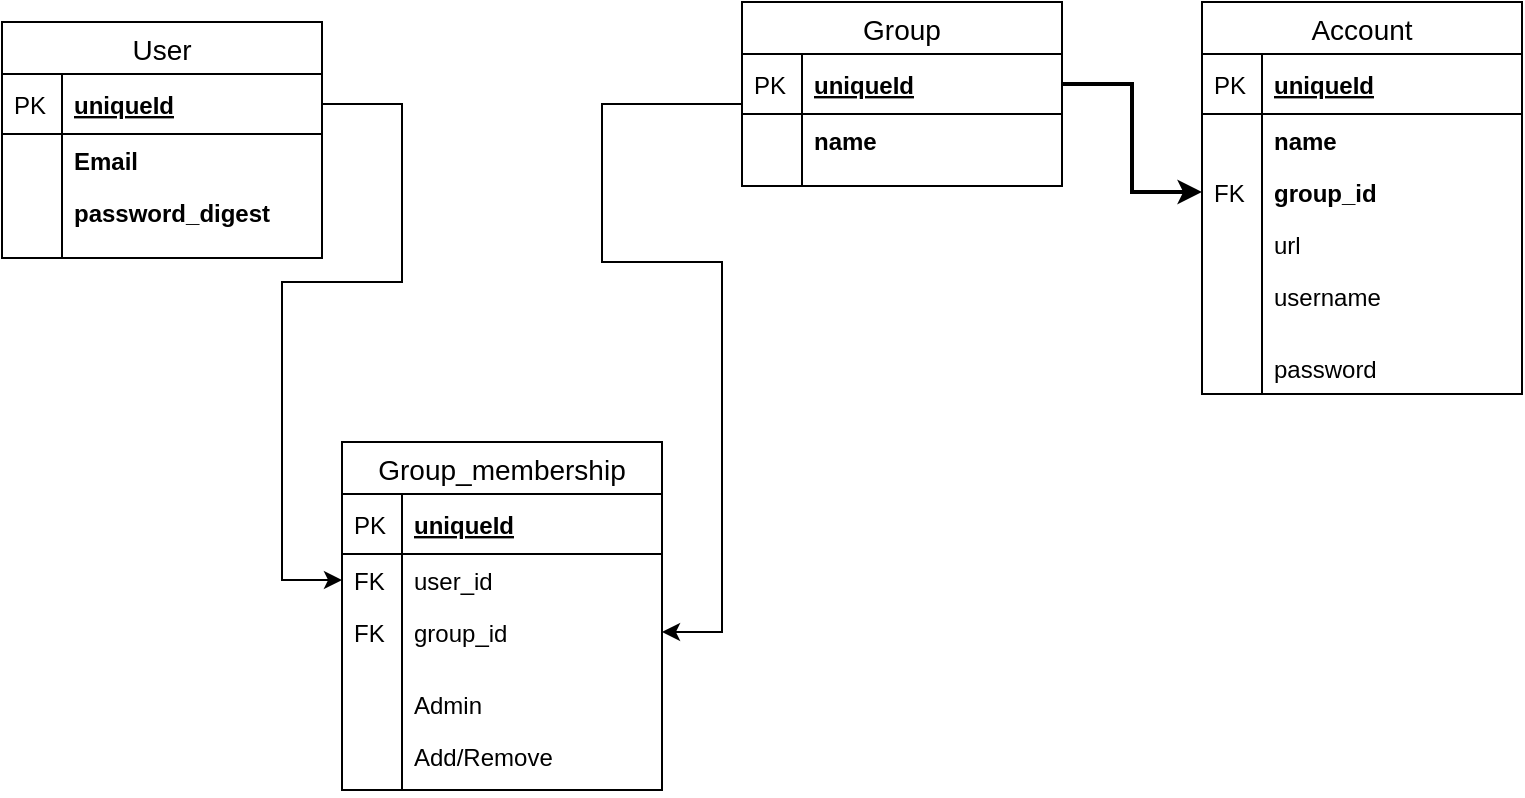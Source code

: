 <mxfile version="13.0.3" type="device"><diagram id="C5RBs43oDa-KdzZeNtuy" name="Page-1"><mxGraphModel dx="1115" dy="795" grid="1" gridSize="10" guides="1" tooltips="1" connect="1" arrows="1" fold="1" page="1" pageScale="1" pageWidth="827" pageHeight="1169" math="0" shadow="0"><root><mxCell id="WIyWlLk6GJQsqaUBKTNV-0"/><mxCell id="WIyWlLk6GJQsqaUBKTNV-1" parent="WIyWlLk6GJQsqaUBKTNV-0"/><mxCell id="D_r6a7sj5GaVaoWDnZSq-82" style="edgeStyle=orthogonalEdgeStyle;rounded=0;orthogonalLoop=1;jettySize=auto;html=1;entryX=0;entryY=0.5;entryDx=0;entryDy=0;strokeWidth=2;" parent="WIyWlLk6GJQsqaUBKTNV-1" source="D_r6a7sj5GaVaoWDnZSq-66" target="D_r6a7sj5GaVaoWDnZSq-76" edge="1"><mxGeometry relative="1" as="geometry"/></mxCell><mxCell id="KAxq7r91oBYhBGat-4sN-17" style="edgeStyle=orthogonalEdgeStyle;rounded=0;orthogonalLoop=1;jettySize=auto;html=1;entryX=0;entryY=0.5;entryDx=0;entryDy=0;" parent="WIyWlLk6GJQsqaUBKTNV-1" source="D_r6a7sj5GaVaoWDnZSq-8" target="KAxq7r91oBYhBGat-4sN-3" edge="1"><mxGeometry relative="1" as="geometry"><Array as="points"><mxPoint x="220" y="81"/><mxPoint x="220" y="170"/><mxPoint x="160" y="170"/><mxPoint x="160" y="319"/></Array></mxGeometry></mxCell><mxCell id="KAxq7r91oBYhBGat-4sN-18" style="edgeStyle=orthogonalEdgeStyle;rounded=0;orthogonalLoop=1;jettySize=auto;html=1;entryX=1;entryY=0.5;entryDx=0;entryDy=0;" parent="WIyWlLk6GJQsqaUBKTNV-1" source="D_r6a7sj5GaVaoWDnZSq-66" target="KAxq7r91oBYhBGat-4sN-5" edge="1"><mxGeometry relative="1" as="geometry"><Array as="points"><mxPoint x="320" y="81"/><mxPoint x="320" y="160"/><mxPoint x="380" y="160"/><mxPoint x="380" y="345"/></Array></mxGeometry></mxCell><mxCell id="KAxq7r91oBYhBGat-4sN-0" value="Group_membership" style="swimlane;fontStyle=0;childLayout=stackLayout;horizontal=1;startSize=26;horizontalStack=0;resizeParent=1;resizeParentMax=0;resizeLast=0;collapsible=1;marginBottom=0;align=center;fontSize=14;" parent="WIyWlLk6GJQsqaUBKTNV-1" vertex="1"><mxGeometry x="190" y="250" width="160" height="174" as="geometry"/></mxCell><mxCell id="KAxq7r91oBYhBGat-4sN-1" value="uniqueId" style="shape=partialRectangle;top=0;left=0;right=0;bottom=1;align=left;verticalAlign=middle;fillColor=none;spacingLeft=34;spacingRight=4;overflow=hidden;rotatable=0;points=[[0,0.5],[1,0.5]];portConstraint=eastwest;dropTarget=0;fontStyle=5;fontSize=12;" parent="KAxq7r91oBYhBGat-4sN-0" vertex="1"><mxGeometry y="26" width="160" height="30" as="geometry"/></mxCell><mxCell id="KAxq7r91oBYhBGat-4sN-2" value="PK" style="shape=partialRectangle;top=0;left=0;bottom=0;fillColor=none;align=left;verticalAlign=middle;spacingLeft=4;spacingRight=4;overflow=hidden;rotatable=0;points=[];portConstraint=eastwest;part=1;fontSize=12;" parent="KAxq7r91oBYhBGat-4sN-1" vertex="1" connectable="0"><mxGeometry width="30" height="30" as="geometry"/></mxCell><mxCell id="KAxq7r91oBYhBGat-4sN-3" value="user_id" style="shape=partialRectangle;top=0;left=0;right=0;bottom=0;align=left;verticalAlign=top;fillColor=none;spacingLeft=34;spacingRight=4;overflow=hidden;rotatable=0;points=[[0,0.5],[1,0.5]];portConstraint=eastwest;dropTarget=0;fontSize=12;" parent="KAxq7r91oBYhBGat-4sN-0" vertex="1"><mxGeometry y="56" width="160" height="26" as="geometry"/></mxCell><mxCell id="KAxq7r91oBYhBGat-4sN-4" value="FK" style="shape=partialRectangle;top=0;left=0;bottom=0;fillColor=none;align=left;verticalAlign=top;spacingLeft=4;spacingRight=4;overflow=hidden;rotatable=0;points=[];portConstraint=eastwest;part=1;fontSize=12;" parent="KAxq7r91oBYhBGat-4sN-3" vertex="1" connectable="0"><mxGeometry width="30" height="26" as="geometry"/></mxCell><mxCell id="KAxq7r91oBYhBGat-4sN-5" value="group_id" style="shape=partialRectangle;top=0;left=0;right=0;bottom=0;align=left;verticalAlign=top;fillColor=none;spacingLeft=34;spacingRight=4;overflow=hidden;rotatable=0;points=[[0,0.5],[1,0.5]];portConstraint=eastwest;dropTarget=0;fontSize=12;" parent="KAxq7r91oBYhBGat-4sN-0" vertex="1"><mxGeometry y="82" width="160" height="26" as="geometry"/></mxCell><mxCell id="KAxq7r91oBYhBGat-4sN-6" value="FK" style="shape=partialRectangle;top=0;left=0;bottom=0;fillColor=none;align=left;verticalAlign=top;spacingLeft=4;spacingRight=4;overflow=hidden;rotatable=0;points=[];portConstraint=eastwest;part=1;fontSize=12;" parent="KAxq7r91oBYhBGat-4sN-5" vertex="1" connectable="0"><mxGeometry width="30" height="26" as="geometry"/></mxCell><mxCell id="KAxq7r91oBYhBGat-4sN-9" value="" style="shape=partialRectangle;top=0;left=0;right=0;bottom=0;align=left;verticalAlign=top;fillColor=none;spacingLeft=34;spacingRight=4;overflow=hidden;rotatable=0;points=[[0,0.5],[1,0.5]];portConstraint=eastwest;dropTarget=0;fontSize=12;" parent="KAxq7r91oBYhBGat-4sN-0" vertex="1"><mxGeometry y="108" width="160" height="10" as="geometry"/></mxCell><mxCell id="KAxq7r91oBYhBGat-4sN-10" value="" style="shape=partialRectangle;top=0;left=0;bottom=0;fillColor=none;align=left;verticalAlign=top;spacingLeft=4;spacingRight=4;overflow=hidden;rotatable=0;points=[];portConstraint=eastwest;part=1;fontSize=12;" parent="KAxq7r91oBYhBGat-4sN-9" vertex="1" connectable="0"><mxGeometry width="30" height="10" as="geometry"/></mxCell><mxCell id="KAxq7r91oBYhBGat-4sN-11" value="Admin" style="shape=partialRectangle;top=0;left=0;right=0;bottom=0;align=left;verticalAlign=top;fillColor=none;spacingLeft=34;spacingRight=4;overflow=hidden;rotatable=0;points=[[0,0.5],[1,0.5]];portConstraint=eastwest;dropTarget=0;fontSize=12;" parent="KAxq7r91oBYhBGat-4sN-0" vertex="1"><mxGeometry y="118" width="160" height="26" as="geometry"/></mxCell><mxCell id="KAxq7r91oBYhBGat-4sN-12" value="" style="shape=partialRectangle;top=0;left=0;bottom=0;fillColor=none;align=left;verticalAlign=top;spacingLeft=4;spacingRight=4;overflow=hidden;rotatable=0;points=[];portConstraint=eastwest;part=1;fontSize=12;" parent="KAxq7r91oBYhBGat-4sN-11" vertex="1" connectable="0"><mxGeometry width="30" height="26" as="geometry"/></mxCell><mxCell id="KAxq7r91oBYhBGat-4sN-13" value="Add/Remove" style="shape=partialRectangle;top=0;left=0;right=0;bottom=0;align=left;verticalAlign=top;fillColor=none;spacingLeft=34;spacingRight=4;overflow=hidden;rotatable=0;points=[[0,0.5],[1,0.5]];portConstraint=eastwest;dropTarget=0;fontSize=12;" parent="KAxq7r91oBYhBGat-4sN-0" vertex="1"><mxGeometry y="144" width="160" height="30" as="geometry"/></mxCell><mxCell id="KAxq7r91oBYhBGat-4sN-14" value="" style="shape=partialRectangle;top=0;left=0;bottom=0;fillColor=none;align=left;verticalAlign=top;spacingLeft=4;spacingRight=4;overflow=hidden;rotatable=0;points=[];portConstraint=eastwest;part=1;fontSize=12;" parent="KAxq7r91oBYhBGat-4sN-13" vertex="1" connectable="0"><mxGeometry width="30" height="30.0" as="geometry"/></mxCell><mxCell id="D_r6a7sj5GaVaoWDnZSq-7" value="User" style="swimlane;fontStyle=0;childLayout=stackLayout;horizontal=1;startSize=26;horizontalStack=0;resizeParent=1;resizeParentMax=0;resizeLast=0;collapsible=1;marginBottom=0;align=center;fontSize=14;" parent="WIyWlLk6GJQsqaUBKTNV-1" vertex="1"><mxGeometry x="20" y="40" width="160" height="118" as="geometry"/></mxCell><mxCell id="D_r6a7sj5GaVaoWDnZSq-8" value="uniqueId" style="shape=partialRectangle;top=0;left=0;right=0;bottom=1;align=left;verticalAlign=middle;fillColor=none;spacingLeft=34;spacingRight=4;overflow=hidden;rotatable=0;points=[[0,0.5],[1,0.5]];portConstraint=eastwest;dropTarget=0;fontStyle=5;fontSize=12;" parent="D_r6a7sj5GaVaoWDnZSq-7" vertex="1"><mxGeometry y="26" width="160" height="30" as="geometry"/></mxCell><mxCell id="D_r6a7sj5GaVaoWDnZSq-9" value="PK" style="shape=partialRectangle;top=0;left=0;bottom=0;fillColor=none;align=left;verticalAlign=middle;spacingLeft=4;spacingRight=4;overflow=hidden;rotatable=0;points=[];portConstraint=eastwest;part=1;fontSize=12;" parent="D_r6a7sj5GaVaoWDnZSq-8" vertex="1" connectable="0"><mxGeometry width="30" height="30" as="geometry"/></mxCell><mxCell id="D_r6a7sj5GaVaoWDnZSq-10" value="Email" style="shape=partialRectangle;top=0;left=0;right=0;bottom=0;align=left;verticalAlign=top;fillColor=none;spacingLeft=34;spacingRight=4;overflow=hidden;rotatable=0;points=[[0,0.5],[1,0.5]];portConstraint=eastwest;dropTarget=0;fontSize=12;fontStyle=1" parent="D_r6a7sj5GaVaoWDnZSq-7" vertex="1"><mxGeometry y="56" width="160" height="26" as="geometry"/></mxCell><mxCell id="D_r6a7sj5GaVaoWDnZSq-11" value="" style="shape=partialRectangle;top=0;left=0;bottom=0;fillColor=none;align=left;verticalAlign=top;spacingLeft=4;spacingRight=4;overflow=hidden;rotatable=0;points=[];portConstraint=eastwest;part=1;fontSize=12;" parent="D_r6a7sj5GaVaoWDnZSq-10" vertex="1" connectable="0"><mxGeometry width="30" height="26" as="geometry"/></mxCell><mxCell id="D_r6a7sj5GaVaoWDnZSq-12" value="password_digest" style="shape=partialRectangle;top=0;left=0;right=0;bottom=0;align=left;verticalAlign=top;fillColor=none;spacingLeft=34;spacingRight=4;overflow=hidden;rotatable=0;points=[[0,0.5],[1,0.5]];portConstraint=eastwest;dropTarget=0;fontSize=12;fontStyle=1" parent="D_r6a7sj5GaVaoWDnZSq-7" vertex="1"><mxGeometry y="82" width="160" height="26" as="geometry"/></mxCell><mxCell id="D_r6a7sj5GaVaoWDnZSq-13" value="" style="shape=partialRectangle;top=0;left=0;bottom=0;fillColor=none;align=left;verticalAlign=top;spacingLeft=4;spacingRight=4;overflow=hidden;rotatable=0;points=[];portConstraint=eastwest;part=1;fontSize=12;" parent="D_r6a7sj5GaVaoWDnZSq-12" vertex="1" connectable="0"><mxGeometry width="30" height="26" as="geometry"/></mxCell><mxCell id="D_r6a7sj5GaVaoWDnZSq-16" value="" style="shape=partialRectangle;top=0;left=0;right=0;bottom=0;align=left;verticalAlign=top;fillColor=none;spacingLeft=34;spacingRight=4;overflow=hidden;rotatable=0;points=[[0,0.5],[1,0.5]];portConstraint=eastwest;dropTarget=0;fontSize=12;" parent="D_r6a7sj5GaVaoWDnZSq-7" vertex="1"><mxGeometry y="108" width="160" height="10" as="geometry"/></mxCell><mxCell id="D_r6a7sj5GaVaoWDnZSq-17" value="" style="shape=partialRectangle;top=0;left=0;bottom=0;fillColor=none;align=left;verticalAlign=top;spacingLeft=4;spacingRight=4;overflow=hidden;rotatable=0;points=[];portConstraint=eastwest;part=1;fontSize=12;" parent="D_r6a7sj5GaVaoWDnZSq-16" vertex="1" connectable="0"><mxGeometry width="30" height="10" as="geometry"/></mxCell><mxCell id="D_r6a7sj5GaVaoWDnZSq-65" value="Group" style="swimlane;fontStyle=0;childLayout=stackLayout;horizontal=1;startSize=26;horizontalStack=0;resizeParent=1;resizeParentMax=0;resizeLast=0;collapsible=1;marginBottom=0;align=center;fontSize=14;" parent="WIyWlLk6GJQsqaUBKTNV-1" vertex="1"><mxGeometry x="390" y="30" width="160" height="92" as="geometry"/></mxCell><mxCell id="D_r6a7sj5GaVaoWDnZSq-66" value="uniqueId" style="shape=partialRectangle;top=0;left=0;right=0;bottom=1;align=left;verticalAlign=middle;fillColor=none;spacingLeft=34;spacingRight=4;overflow=hidden;rotatable=0;points=[[0,0.5],[1,0.5]];portConstraint=eastwest;dropTarget=0;fontStyle=5;fontSize=12;" parent="D_r6a7sj5GaVaoWDnZSq-65" vertex="1"><mxGeometry y="26" width="160" height="30" as="geometry"/></mxCell><mxCell id="D_r6a7sj5GaVaoWDnZSq-67" value="PK" style="shape=partialRectangle;top=0;left=0;bottom=0;fillColor=none;align=left;verticalAlign=middle;spacingLeft=4;spacingRight=4;overflow=hidden;rotatable=0;points=[];portConstraint=eastwest;part=1;fontSize=12;" parent="D_r6a7sj5GaVaoWDnZSq-66" vertex="1" connectable="0"><mxGeometry width="30" height="30" as="geometry"/></mxCell><mxCell id="D_r6a7sj5GaVaoWDnZSq-68" value="name" style="shape=partialRectangle;top=0;left=0;right=0;bottom=0;align=left;verticalAlign=top;fillColor=none;spacingLeft=34;spacingRight=4;overflow=hidden;rotatable=0;points=[[0,0.5],[1,0.5]];portConstraint=eastwest;dropTarget=0;fontSize=12;fontStyle=1" parent="D_r6a7sj5GaVaoWDnZSq-65" vertex="1"><mxGeometry y="56" width="160" height="26" as="geometry"/></mxCell><mxCell id="D_r6a7sj5GaVaoWDnZSq-69" value="" style="shape=partialRectangle;top=0;left=0;bottom=0;fillColor=none;align=left;verticalAlign=top;spacingLeft=4;spacingRight=4;overflow=hidden;rotatable=0;points=[];portConstraint=eastwest;part=1;fontSize=12;" parent="D_r6a7sj5GaVaoWDnZSq-68" vertex="1" connectable="0"><mxGeometry width="30" height="26" as="geometry"/></mxCell><mxCell id="D_r6a7sj5GaVaoWDnZSq-74" value="" style="shape=partialRectangle;top=0;left=0;right=0;bottom=0;align=left;verticalAlign=top;fillColor=none;spacingLeft=34;spacingRight=4;overflow=hidden;rotatable=0;points=[[0,0.5],[1,0.5]];portConstraint=eastwest;dropTarget=0;fontSize=12;" parent="D_r6a7sj5GaVaoWDnZSq-65" vertex="1"><mxGeometry y="82" width="160" height="10" as="geometry"/></mxCell><mxCell id="D_r6a7sj5GaVaoWDnZSq-75" value="" style="shape=partialRectangle;top=0;left=0;bottom=0;fillColor=none;align=left;verticalAlign=top;spacingLeft=4;spacingRight=4;overflow=hidden;rotatable=0;points=[];portConstraint=eastwest;part=1;fontSize=12;" parent="D_r6a7sj5GaVaoWDnZSq-74" vertex="1" connectable="0"><mxGeometry width="30" height="10" as="geometry"/></mxCell><mxCell id="D_r6a7sj5GaVaoWDnZSq-49" value="Account" style="swimlane;fontStyle=0;childLayout=stackLayout;horizontal=1;startSize=26;horizontalStack=0;resizeParent=1;resizeParentMax=0;resizeLast=0;collapsible=1;marginBottom=0;align=center;fontSize=14;" parent="WIyWlLk6GJQsqaUBKTNV-1" vertex="1"><mxGeometry x="620" y="30" width="160" height="196" as="geometry"/></mxCell><mxCell id="D_r6a7sj5GaVaoWDnZSq-50" value="uniqueId" style="shape=partialRectangle;top=0;left=0;right=0;bottom=1;align=left;verticalAlign=middle;fillColor=none;spacingLeft=34;spacingRight=4;overflow=hidden;rotatable=0;points=[[0,0.5],[1,0.5]];portConstraint=eastwest;dropTarget=0;fontStyle=5;fontSize=12;" parent="D_r6a7sj5GaVaoWDnZSq-49" vertex="1"><mxGeometry y="26" width="160" height="30" as="geometry"/></mxCell><mxCell id="D_r6a7sj5GaVaoWDnZSq-51" value="PK" style="shape=partialRectangle;top=0;left=0;bottom=0;fillColor=none;align=left;verticalAlign=middle;spacingLeft=4;spacingRight=4;overflow=hidden;rotatable=0;points=[];portConstraint=eastwest;part=1;fontSize=12;" parent="D_r6a7sj5GaVaoWDnZSq-50" vertex="1" connectable="0"><mxGeometry width="30" height="30" as="geometry"/></mxCell><mxCell id="D_r6a7sj5GaVaoWDnZSq-52" value="name" style="shape=partialRectangle;top=0;left=0;right=0;bottom=0;align=left;verticalAlign=top;fillColor=none;spacingLeft=34;spacingRight=4;overflow=hidden;rotatable=0;points=[[0,0.5],[1,0.5]];portConstraint=eastwest;dropTarget=0;fontSize=12;fontStyle=1" parent="D_r6a7sj5GaVaoWDnZSq-49" vertex="1"><mxGeometry y="56" width="160" height="26" as="geometry"/></mxCell><mxCell id="D_r6a7sj5GaVaoWDnZSq-53" value="" style="shape=partialRectangle;top=0;left=0;bottom=0;fillColor=none;align=left;verticalAlign=top;spacingLeft=4;spacingRight=4;overflow=hidden;rotatable=0;points=[];portConstraint=eastwest;part=1;fontSize=12;" parent="D_r6a7sj5GaVaoWDnZSq-52" vertex="1" connectable="0"><mxGeometry width="30" height="26" as="geometry"/></mxCell><mxCell id="D_r6a7sj5GaVaoWDnZSq-76" value="group_id" style="shape=partialRectangle;top=0;left=0;right=0;bottom=0;align=left;verticalAlign=top;fillColor=none;spacingLeft=34;spacingRight=4;overflow=hidden;rotatable=0;points=[[0,0.5],[1,0.5]];portConstraint=eastwest;dropTarget=0;fontSize=12;fontStyle=1" parent="D_r6a7sj5GaVaoWDnZSq-49" vertex="1"><mxGeometry y="82" width="160" height="26" as="geometry"/></mxCell><mxCell id="D_r6a7sj5GaVaoWDnZSq-77" value="FK" style="shape=partialRectangle;top=0;left=0;bottom=0;fillColor=none;align=left;verticalAlign=top;spacingLeft=4;spacingRight=4;overflow=hidden;rotatable=0;points=[];portConstraint=eastwest;part=1;fontSize=12;" parent="D_r6a7sj5GaVaoWDnZSq-76" vertex="1" connectable="0"><mxGeometry width="30" height="26" as="geometry"/></mxCell><mxCell id="D_r6a7sj5GaVaoWDnZSq-54" value="url" style="shape=partialRectangle;top=0;left=0;right=0;bottom=0;align=left;verticalAlign=top;fillColor=none;spacingLeft=34;spacingRight=4;overflow=hidden;rotatable=0;points=[[0,0.5],[1,0.5]];portConstraint=eastwest;dropTarget=0;fontSize=12;" parent="D_r6a7sj5GaVaoWDnZSq-49" vertex="1"><mxGeometry y="108" width="160" height="26" as="geometry"/></mxCell><mxCell id="D_r6a7sj5GaVaoWDnZSq-55" value="" style="shape=partialRectangle;top=0;left=0;bottom=0;fillColor=none;align=left;verticalAlign=top;spacingLeft=4;spacingRight=4;overflow=hidden;rotatable=0;points=[];portConstraint=eastwest;part=1;fontSize=12;" parent="D_r6a7sj5GaVaoWDnZSq-54" vertex="1" connectable="0"><mxGeometry width="30" height="26" as="geometry"/></mxCell><mxCell id="D_r6a7sj5GaVaoWDnZSq-56" value="username" style="shape=partialRectangle;top=0;left=0;right=0;bottom=0;align=left;verticalAlign=top;fillColor=none;spacingLeft=34;spacingRight=4;overflow=hidden;rotatable=0;points=[[0,0.5],[1,0.5]];portConstraint=eastwest;dropTarget=0;fontSize=12;" parent="D_r6a7sj5GaVaoWDnZSq-49" vertex="1"><mxGeometry y="134" width="160" height="26" as="geometry"/></mxCell><mxCell id="D_r6a7sj5GaVaoWDnZSq-57" value="" style="shape=partialRectangle;top=0;left=0;bottom=0;fillColor=none;align=left;verticalAlign=top;spacingLeft=4;spacingRight=4;overflow=hidden;rotatable=0;points=[];portConstraint=eastwest;part=1;fontSize=12;" parent="D_r6a7sj5GaVaoWDnZSq-56" vertex="1" connectable="0"><mxGeometry width="30" height="26" as="geometry"/></mxCell><mxCell id="D_r6a7sj5GaVaoWDnZSq-58" value="" style="shape=partialRectangle;top=0;left=0;right=0;bottom=0;align=left;verticalAlign=top;fillColor=none;spacingLeft=34;spacingRight=4;overflow=hidden;rotatable=0;points=[[0,0.5],[1,0.5]];portConstraint=eastwest;dropTarget=0;fontSize=12;" parent="D_r6a7sj5GaVaoWDnZSq-49" vertex="1"><mxGeometry y="160" width="160" height="10" as="geometry"/></mxCell><mxCell id="D_r6a7sj5GaVaoWDnZSq-59" value="" style="shape=partialRectangle;top=0;left=0;bottom=0;fillColor=none;align=left;verticalAlign=top;spacingLeft=4;spacingRight=4;overflow=hidden;rotatable=0;points=[];portConstraint=eastwest;part=1;fontSize=12;" parent="D_r6a7sj5GaVaoWDnZSq-58" vertex="1" connectable="0"><mxGeometry width="30" height="10" as="geometry"/></mxCell><mxCell id="D_r6a7sj5GaVaoWDnZSq-60" value="password" style="shape=partialRectangle;top=0;left=0;right=0;bottom=0;align=left;verticalAlign=top;fillColor=none;spacingLeft=34;spacingRight=4;overflow=hidden;rotatable=0;points=[[0,0.5],[1,0.5]];portConstraint=eastwest;dropTarget=0;fontSize=12;" parent="D_r6a7sj5GaVaoWDnZSq-49" vertex="1"><mxGeometry y="170" width="160" height="26" as="geometry"/></mxCell><mxCell id="D_r6a7sj5GaVaoWDnZSq-61" value="" style="shape=partialRectangle;top=0;left=0;bottom=0;fillColor=none;align=left;verticalAlign=top;spacingLeft=4;spacingRight=4;overflow=hidden;rotatable=0;points=[];portConstraint=eastwest;part=1;fontSize=12;" parent="D_r6a7sj5GaVaoWDnZSq-60" vertex="1" connectable="0"><mxGeometry width="30" height="26" as="geometry"/></mxCell></root></mxGraphModel></diagram></mxfile>